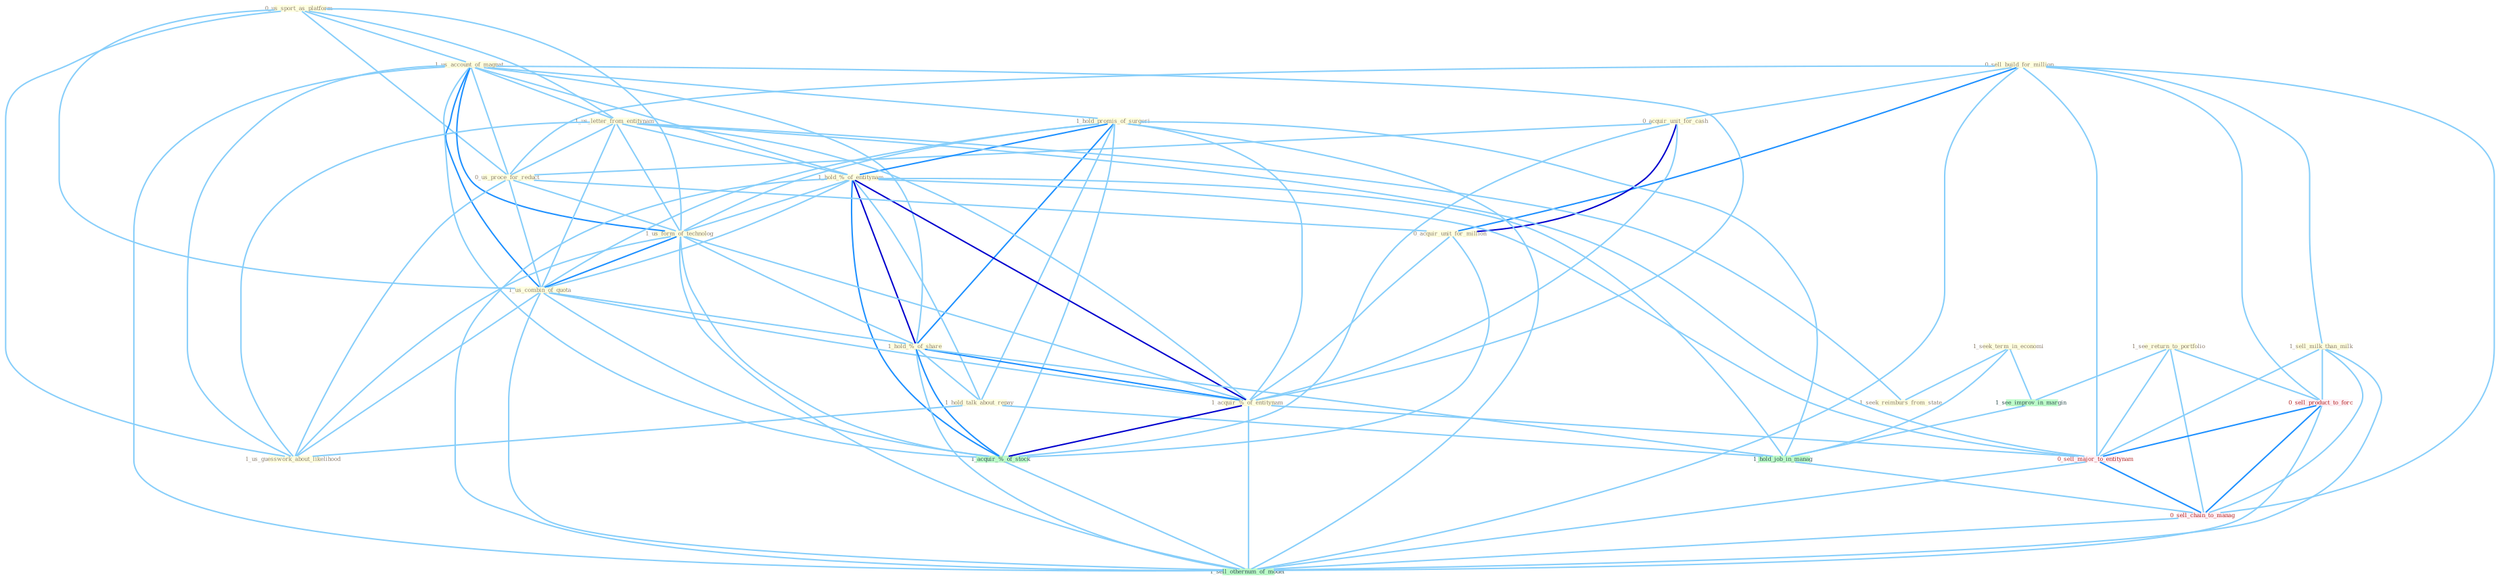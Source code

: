 Graph G{ 
    node
    [shape=polygon,style=filled,width=.5,height=.06,color="#BDFCC9",fixedsize=true,fontsize=4,
    fontcolor="#2f4f4f"];
    {node
    [color="#ffffe0", fontcolor="#8b7d6b"] "0_sell_build_for_million " "0_us_sport_as_platform " "0_acquir_unit_for_cash " "1_us_account_of_magnat " "1_hold_promis_of_surgeri " "1_us_letter_from_entitynam " "1_hold_%_of_entitynam " "0_us_proce_for_reduct " "1_us_form_of_technolog " "1_sell_milk_than_milk " "1_seek_term_in_economi " "1_us_combin_of_quota " "1_hold_%_of_share " "1_hold_talk_about_repay " "0_acquir_unit_for_million " "1_us_guesswork_about_likelihood " "1_see_return_to_portfolio " "1_seek_reimburs_from_state " "1_acquir_%_of_entitynam "}
{node [color="#fff0f5", fontcolor="#b22222"] "0_sell_product_to_forc " "0_sell_major_to_entitynam " "0_sell_chain_to_manag "}
edge [color="#B0E2FF"];

	"0_sell_build_for_million " -- "0_acquir_unit_for_cash " [w="1", color="#87cefa" ];
	"0_sell_build_for_million " -- "0_us_proce_for_reduct " [w="1", color="#87cefa" ];
	"0_sell_build_for_million " -- "1_sell_milk_than_milk " [w="1", color="#87cefa" ];
	"0_sell_build_for_million " -- "0_acquir_unit_for_million " [w="2", color="#1e90ff" , len=0.8];
	"0_sell_build_for_million " -- "0_sell_product_to_forc " [w="1", color="#87cefa" ];
	"0_sell_build_for_million " -- "0_sell_major_to_entitynam " [w="1", color="#87cefa" ];
	"0_sell_build_for_million " -- "0_sell_chain_to_manag " [w="1", color="#87cefa" ];
	"0_sell_build_for_million " -- "1_sell_othernum_of_model " [w="1", color="#87cefa" ];
	"0_us_sport_as_platform " -- "1_us_account_of_magnat " [w="1", color="#87cefa" ];
	"0_us_sport_as_platform " -- "1_us_letter_from_entitynam " [w="1", color="#87cefa" ];
	"0_us_sport_as_platform " -- "0_us_proce_for_reduct " [w="1", color="#87cefa" ];
	"0_us_sport_as_platform " -- "1_us_form_of_technolog " [w="1", color="#87cefa" ];
	"0_us_sport_as_platform " -- "1_us_combin_of_quota " [w="1", color="#87cefa" ];
	"0_us_sport_as_platform " -- "1_us_guesswork_about_likelihood " [w="1", color="#87cefa" ];
	"0_acquir_unit_for_cash " -- "0_us_proce_for_reduct " [w="1", color="#87cefa" ];
	"0_acquir_unit_for_cash " -- "0_acquir_unit_for_million " [w="3", color="#0000cd" , len=0.6];
	"0_acquir_unit_for_cash " -- "1_acquir_%_of_entitynam " [w="1", color="#87cefa" ];
	"0_acquir_unit_for_cash " -- "1_acquir_%_of_stock " [w="1", color="#87cefa" ];
	"1_us_account_of_magnat " -- "1_hold_promis_of_surgeri " [w="1", color="#87cefa" ];
	"1_us_account_of_magnat " -- "1_us_letter_from_entitynam " [w="1", color="#87cefa" ];
	"1_us_account_of_magnat " -- "1_hold_%_of_entitynam " [w="1", color="#87cefa" ];
	"1_us_account_of_magnat " -- "0_us_proce_for_reduct " [w="1", color="#87cefa" ];
	"1_us_account_of_magnat " -- "1_us_form_of_technolog " [w="2", color="#1e90ff" , len=0.8];
	"1_us_account_of_magnat " -- "1_us_combin_of_quota " [w="2", color="#1e90ff" , len=0.8];
	"1_us_account_of_magnat " -- "1_hold_%_of_share " [w="1", color="#87cefa" ];
	"1_us_account_of_magnat " -- "1_us_guesswork_about_likelihood " [w="1", color="#87cefa" ];
	"1_us_account_of_magnat " -- "1_acquir_%_of_entitynam " [w="1", color="#87cefa" ];
	"1_us_account_of_magnat " -- "1_acquir_%_of_stock " [w="1", color="#87cefa" ];
	"1_us_account_of_magnat " -- "1_sell_othernum_of_model " [w="1", color="#87cefa" ];
	"1_hold_promis_of_surgeri " -- "1_hold_%_of_entitynam " [w="2", color="#1e90ff" , len=0.8];
	"1_hold_promis_of_surgeri " -- "1_us_form_of_technolog " [w="1", color="#87cefa" ];
	"1_hold_promis_of_surgeri " -- "1_us_combin_of_quota " [w="1", color="#87cefa" ];
	"1_hold_promis_of_surgeri " -- "1_hold_%_of_share " [w="2", color="#1e90ff" , len=0.8];
	"1_hold_promis_of_surgeri " -- "1_hold_talk_about_repay " [w="1", color="#87cefa" ];
	"1_hold_promis_of_surgeri " -- "1_acquir_%_of_entitynam " [w="1", color="#87cefa" ];
	"1_hold_promis_of_surgeri " -- "1_acquir_%_of_stock " [w="1", color="#87cefa" ];
	"1_hold_promis_of_surgeri " -- "1_hold_job_in_manag " [w="1", color="#87cefa" ];
	"1_hold_promis_of_surgeri " -- "1_sell_othernum_of_model " [w="1", color="#87cefa" ];
	"1_us_letter_from_entitynam " -- "1_hold_%_of_entitynam " [w="1", color="#87cefa" ];
	"1_us_letter_from_entitynam " -- "0_us_proce_for_reduct " [w="1", color="#87cefa" ];
	"1_us_letter_from_entitynam " -- "1_us_form_of_technolog " [w="1", color="#87cefa" ];
	"1_us_letter_from_entitynam " -- "1_us_combin_of_quota " [w="1", color="#87cefa" ];
	"1_us_letter_from_entitynam " -- "1_us_guesswork_about_likelihood " [w="1", color="#87cefa" ];
	"1_us_letter_from_entitynam " -- "1_seek_reimburs_from_state " [w="1", color="#87cefa" ];
	"1_us_letter_from_entitynam " -- "1_acquir_%_of_entitynam " [w="1", color="#87cefa" ];
	"1_us_letter_from_entitynam " -- "0_sell_major_to_entitynam " [w="1", color="#87cefa" ];
	"1_hold_%_of_entitynam " -- "1_us_form_of_technolog " [w="1", color="#87cefa" ];
	"1_hold_%_of_entitynam " -- "1_us_combin_of_quota " [w="1", color="#87cefa" ];
	"1_hold_%_of_entitynam " -- "1_hold_%_of_share " [w="3", color="#0000cd" , len=0.6];
	"1_hold_%_of_entitynam " -- "1_hold_talk_about_repay " [w="1", color="#87cefa" ];
	"1_hold_%_of_entitynam " -- "1_acquir_%_of_entitynam " [w="3", color="#0000cd" , len=0.6];
	"1_hold_%_of_entitynam " -- "1_acquir_%_of_stock " [w="2", color="#1e90ff" , len=0.8];
	"1_hold_%_of_entitynam " -- "1_hold_job_in_manag " [w="1", color="#87cefa" ];
	"1_hold_%_of_entitynam " -- "0_sell_major_to_entitynam " [w="1", color="#87cefa" ];
	"1_hold_%_of_entitynam " -- "1_sell_othernum_of_model " [w="1", color="#87cefa" ];
	"0_us_proce_for_reduct " -- "1_us_form_of_technolog " [w="1", color="#87cefa" ];
	"0_us_proce_for_reduct " -- "1_us_combin_of_quota " [w="1", color="#87cefa" ];
	"0_us_proce_for_reduct " -- "0_acquir_unit_for_million " [w="1", color="#87cefa" ];
	"0_us_proce_for_reduct " -- "1_us_guesswork_about_likelihood " [w="1", color="#87cefa" ];
	"1_us_form_of_technolog " -- "1_us_combin_of_quota " [w="2", color="#1e90ff" , len=0.8];
	"1_us_form_of_technolog " -- "1_hold_%_of_share " [w="1", color="#87cefa" ];
	"1_us_form_of_technolog " -- "1_us_guesswork_about_likelihood " [w="1", color="#87cefa" ];
	"1_us_form_of_technolog " -- "1_acquir_%_of_entitynam " [w="1", color="#87cefa" ];
	"1_us_form_of_technolog " -- "1_acquir_%_of_stock " [w="1", color="#87cefa" ];
	"1_us_form_of_technolog " -- "1_sell_othernum_of_model " [w="1", color="#87cefa" ];
	"1_sell_milk_than_milk " -- "0_sell_product_to_forc " [w="1", color="#87cefa" ];
	"1_sell_milk_than_milk " -- "0_sell_major_to_entitynam " [w="1", color="#87cefa" ];
	"1_sell_milk_than_milk " -- "0_sell_chain_to_manag " [w="1", color="#87cefa" ];
	"1_sell_milk_than_milk " -- "1_sell_othernum_of_model " [w="1", color="#87cefa" ];
	"1_seek_term_in_economi " -- "1_seek_reimburs_from_state " [w="1", color="#87cefa" ];
	"1_seek_term_in_economi " -- "1_see_improv_in_margin " [w="1", color="#87cefa" ];
	"1_seek_term_in_economi " -- "1_hold_job_in_manag " [w="1", color="#87cefa" ];
	"1_us_combin_of_quota " -- "1_hold_%_of_share " [w="1", color="#87cefa" ];
	"1_us_combin_of_quota " -- "1_us_guesswork_about_likelihood " [w="1", color="#87cefa" ];
	"1_us_combin_of_quota " -- "1_acquir_%_of_entitynam " [w="1", color="#87cefa" ];
	"1_us_combin_of_quota " -- "1_acquir_%_of_stock " [w="1", color="#87cefa" ];
	"1_us_combin_of_quota " -- "1_sell_othernum_of_model " [w="1", color="#87cefa" ];
	"1_hold_%_of_share " -- "1_hold_talk_about_repay " [w="1", color="#87cefa" ];
	"1_hold_%_of_share " -- "1_acquir_%_of_entitynam " [w="2", color="#1e90ff" , len=0.8];
	"1_hold_%_of_share " -- "1_acquir_%_of_stock " [w="2", color="#1e90ff" , len=0.8];
	"1_hold_%_of_share " -- "1_hold_job_in_manag " [w="1", color="#87cefa" ];
	"1_hold_%_of_share " -- "1_sell_othernum_of_model " [w="1", color="#87cefa" ];
	"1_hold_talk_about_repay " -- "1_us_guesswork_about_likelihood " [w="1", color="#87cefa" ];
	"1_hold_talk_about_repay " -- "1_hold_job_in_manag " [w="1", color="#87cefa" ];
	"0_acquir_unit_for_million " -- "1_acquir_%_of_entitynam " [w="1", color="#87cefa" ];
	"0_acquir_unit_for_million " -- "1_acquir_%_of_stock " [w="1", color="#87cefa" ];
	"1_see_return_to_portfolio " -- "1_see_improv_in_margin " [w="1", color="#87cefa" ];
	"1_see_return_to_portfolio " -- "0_sell_product_to_forc " [w="1", color="#87cefa" ];
	"1_see_return_to_portfolio " -- "0_sell_major_to_entitynam " [w="1", color="#87cefa" ];
	"1_see_return_to_portfolio " -- "0_sell_chain_to_manag " [w="1", color="#87cefa" ];
	"1_acquir_%_of_entitynam " -- "1_acquir_%_of_stock " [w="3", color="#0000cd" , len=0.6];
	"1_acquir_%_of_entitynam " -- "0_sell_major_to_entitynam " [w="1", color="#87cefa" ];
	"1_acquir_%_of_entitynam " -- "1_sell_othernum_of_model " [w="1", color="#87cefa" ];
	"1_see_improv_in_margin " -- "1_hold_job_in_manag " [w="1", color="#87cefa" ];
	"1_acquir_%_of_stock " -- "1_sell_othernum_of_model " [w="1", color="#87cefa" ];
	"1_hold_job_in_manag " -- "0_sell_chain_to_manag " [w="1", color="#87cefa" ];
	"0_sell_product_to_forc " -- "0_sell_major_to_entitynam " [w="2", color="#1e90ff" , len=0.8];
	"0_sell_product_to_forc " -- "0_sell_chain_to_manag " [w="2", color="#1e90ff" , len=0.8];
	"0_sell_product_to_forc " -- "1_sell_othernum_of_model " [w="1", color="#87cefa" ];
	"0_sell_major_to_entitynam " -- "0_sell_chain_to_manag " [w="2", color="#1e90ff" , len=0.8];
	"0_sell_major_to_entitynam " -- "1_sell_othernum_of_model " [w="1", color="#87cefa" ];
	"0_sell_chain_to_manag " -- "1_sell_othernum_of_model " [w="1", color="#87cefa" ];
}